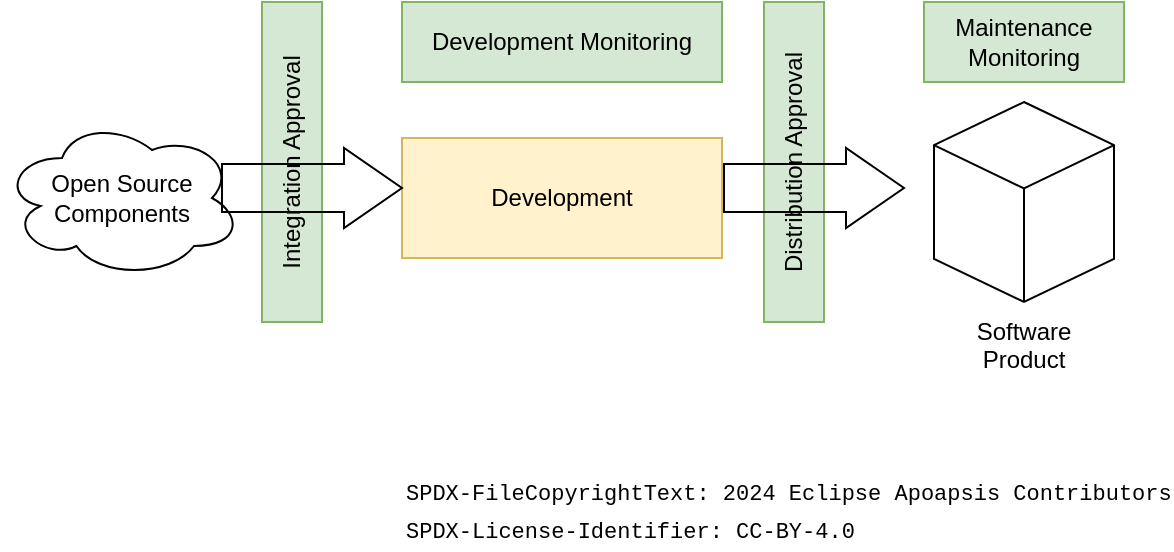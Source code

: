 <mxfile version="24.7.7">
  <diagram name="Seite-1" id="droPLx8h_yO0OCPhd0js">
    <mxGraphModel dx="1426" dy="911" grid="1" gridSize="10" guides="1" tooltips="1" connect="1" arrows="1" fold="1" page="1" pageScale="1" pageWidth="827" pageHeight="1169" math="0" shadow="0">
      <root>
        <mxCell id="0" />
        <mxCell id="1" parent="0" />
        <mxCell id="gTzAwi-1XPF8Pd667Z55-1" value="Open Source Components" style="ellipse;shape=cloud;whiteSpace=wrap;html=1;" parent="1" vertex="1">
          <mxGeometry x="80" y="338" width="120" height="80" as="geometry" />
        </mxCell>
        <mxCell id="gTzAwi-1XPF8Pd667Z55-2" value="Integration Approval" style="rounded=0;whiteSpace=wrap;html=1;rotation=-90;fillColor=#d5e8d4;strokeColor=#82b366;" parent="1" vertex="1">
          <mxGeometry x="145" y="345" width="160" height="30" as="geometry" />
        </mxCell>
        <mxCell id="gTzAwi-1XPF8Pd667Z55-3" value="Distribution Approval" style="rounded=0;whiteSpace=wrap;html=1;rotation=-90;fillColor=#d5e8d4;strokeColor=#82b366;" parent="1" vertex="1">
          <mxGeometry x="396" y="345" width="160" height="30" as="geometry" />
        </mxCell>
        <mxCell id="gTzAwi-1XPF8Pd667Z55-4" value="Development" style="rounded=0;whiteSpace=wrap;html=1;fillColor=#fff2cc;strokeColor=#d6b656;" parent="1" vertex="1">
          <mxGeometry x="280" y="348" width="160" height="60" as="geometry" />
        </mxCell>
        <mxCell id="gTzAwi-1XPF8Pd667Z55-5" value="Development Monitoring" style="rounded=0;whiteSpace=wrap;html=1;fillColor=#d5e8d4;strokeColor=#82b366;" parent="1" vertex="1">
          <mxGeometry x="280" y="280" width="160" height="40" as="geometry" />
        </mxCell>
        <mxCell id="gTzAwi-1XPF8Pd667Z55-6" value="Maintenance Monitoring" style="rounded=0;whiteSpace=wrap;html=1;fillColor=#d5e8d4;strokeColor=#82b366;" parent="1" vertex="1">
          <mxGeometry x="541" y="280" width="100" height="40" as="geometry" />
        </mxCell>
        <mxCell id="gTzAwi-1XPF8Pd667Z55-7" value="&lt;div&gt;&lt;br&gt;&lt;/div&gt;&lt;div&gt;&lt;br&gt;&lt;/div&gt;&lt;div&gt;&lt;br&gt;&lt;/div&gt;&lt;div&gt;&lt;br&gt;&lt;/div&gt;&lt;div&gt;&lt;br&gt;&lt;/div&gt;&lt;div&gt;&lt;br&gt;&lt;/div&gt;&lt;div&gt;&lt;br&gt;&lt;/div&gt;&lt;div&gt;&lt;br&gt;&lt;/div&gt;&lt;div&gt;&lt;br&gt;&lt;/div&gt;&lt;div&gt;&lt;br&gt;&lt;/div&gt;Software Product" style="html=1;whiteSpace=wrap;shape=isoCube2;backgroundOutline=1;isoAngle=15;" parent="1" vertex="1">
          <mxGeometry x="546" y="330" width="90" height="100" as="geometry" />
        </mxCell>
        <mxCell id="gTzAwi-1XPF8Pd667Z55-8" value="" style="html=1;shadow=0;dashed=0;align=center;verticalAlign=middle;shape=mxgraph.arrows2.arrow;dy=0.4;dx=29;notch=0;fillColor=none;" parent="1" vertex="1">
          <mxGeometry x="190" y="353" width="90" height="40" as="geometry" />
        </mxCell>
        <mxCell id="gTzAwi-1XPF8Pd667Z55-9" value="" style="html=1;shadow=0;dashed=0;align=center;verticalAlign=middle;shape=mxgraph.arrows2.arrow;dy=0.4;dx=29;notch=0;fillColor=none;" parent="1" vertex="1">
          <mxGeometry x="441" y="353" width="90" height="40" as="geometry" />
        </mxCell>
        <mxCell id="TJgNjzUTwZLBY8b1rBSF-1" value="&lt;div style=&quot;font-family: Consolas, &amp;quot;Courier New&amp;quot;, monospace; line-height: 19px; white-space: pre; font-size: 11px;&quot;&gt;&lt;font style=&quot;font-size: 11px;&quot;&gt;SPDX-FileCopyrightText: 2024 Eclipse Apoapsis Contributors&lt;/font&gt;&lt;/div&gt;&lt;div style=&quot;font-family: Consolas, &amp;quot;Courier New&amp;quot;, monospace; line-height: 19px; white-space: pre; font-size: 11px;&quot;&gt;&lt;div style=&quot;line-height: 19px;&quot;&gt;&lt;font style=&quot;font-size: 11px;&quot;&gt;SPDX-License-Identifier: CC-BY-4.0&lt;/font&gt;&lt;/div&gt;&lt;/div&gt;" style="text;html=1;align=left;verticalAlign=middle;whiteSpace=wrap;rounded=0;labelBackgroundColor=none;" vertex="1" parent="1">
          <mxGeometry x="280" y="520" width="139" height="30" as="geometry" />
        </mxCell>
      </root>
    </mxGraphModel>
  </diagram>
</mxfile>
